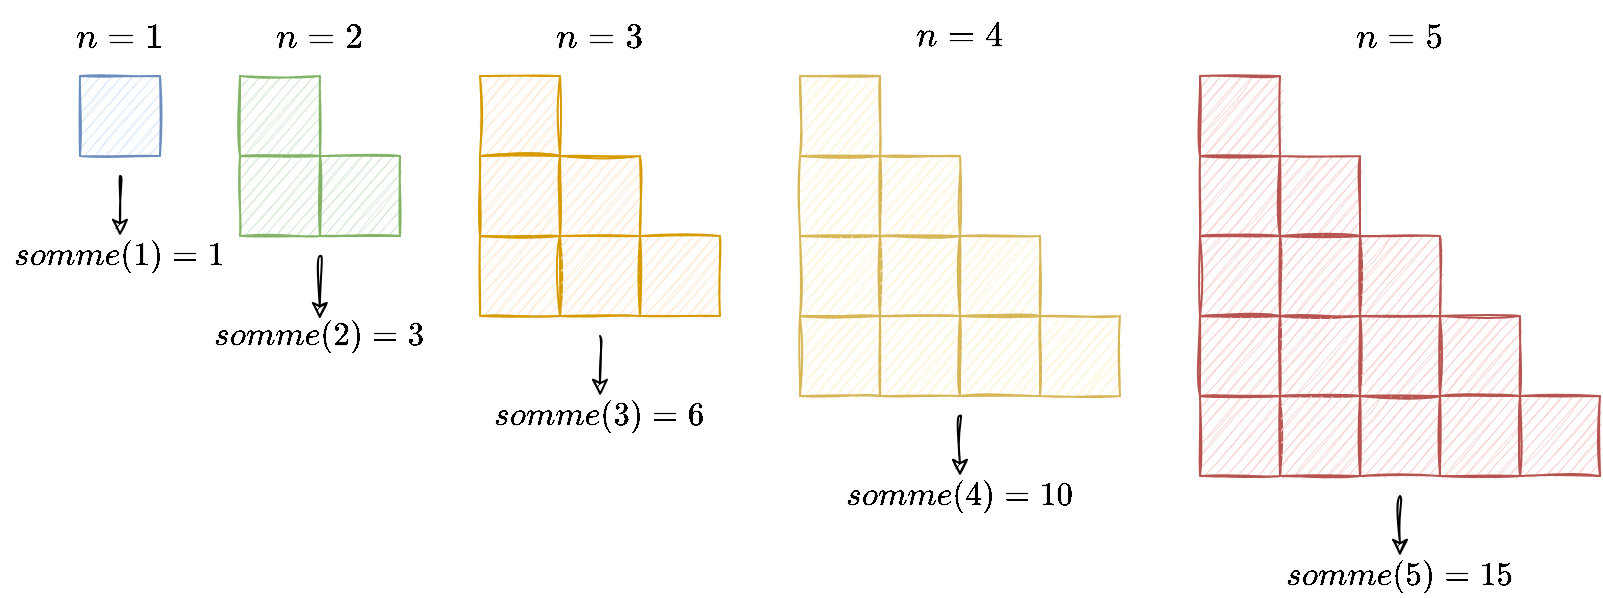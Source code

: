 <mxfile version="14.9.6" type="device"><diagram id="aFSZsfBW6dOIObbJQD5o" name="Page-1"><mxGraphModel dx="1102" dy="671" grid="1" gridSize="10" guides="1" tooltips="1" connect="1" arrows="1" fold="1" page="1" pageScale="1" pageWidth="1169" pageHeight="827" math="1" shadow="0"><root><mxCell id="0"/><mxCell id="1" parent="0"/><mxCell id="S5CcMxcyNgQK4e0ua1Ki-58" style="edgeStyle=orthogonalEdgeStyle;curved=1;rounded=0;orthogonalLoop=1;jettySize=auto;html=1;entryX=0.5;entryY=0;entryDx=0;entryDy=0;sketch=1;" parent="1" target="S5CcMxcyNgQK4e0ua1Ki-56" edge="1"><mxGeometry relative="1" as="geometry"><mxPoint x="60" y="330" as="sourcePoint"/></mxGeometry></mxCell><mxCell id="S5CcMxcyNgQK4e0ua1Ki-1" value="" style="whiteSpace=wrap;html=1;aspect=fixed;fillColor=#dae8fc;strokeColor=#6c8ebf;sketch=1;" parent="1" vertex="1"><mxGeometry x="40" y="280" width="40" height="40" as="geometry"/></mxCell><mxCell id="S5CcMxcyNgQK4e0ua1Ki-36" value="" style="group;sketch=1;" parent="1" vertex="1" connectable="0"><mxGeometry x="400" y="280" width="160" height="160" as="geometry"/></mxCell><mxCell id="S5CcMxcyNgQK4e0ua1Ki-20" value="" style="whiteSpace=wrap;html=1;aspect=fixed;fillColor=#fff2cc;strokeColor=#d6b656;sketch=1;" parent="S5CcMxcyNgQK4e0ua1Ki-36" vertex="1"><mxGeometry width="40" height="40" as="geometry"/></mxCell><mxCell id="S5CcMxcyNgQK4e0ua1Ki-21" value="" style="whiteSpace=wrap;html=1;aspect=fixed;fillColor=#fff2cc;strokeColor=#d6b656;sketch=1;" parent="S5CcMxcyNgQK4e0ua1Ki-36" vertex="1"><mxGeometry y="40" width="40" height="40" as="geometry"/></mxCell><mxCell id="S5CcMxcyNgQK4e0ua1Ki-22" value="" style="whiteSpace=wrap;html=1;aspect=fixed;fillColor=#fff2cc;strokeColor=#d6b656;sketch=1;" parent="S5CcMxcyNgQK4e0ua1Ki-36" vertex="1"><mxGeometry x="40" y="40" width="40" height="40" as="geometry"/></mxCell><mxCell id="S5CcMxcyNgQK4e0ua1Ki-23" value="" style="whiteSpace=wrap;html=1;aspect=fixed;fillColor=#fff2cc;strokeColor=#d6b656;sketch=1;" parent="S5CcMxcyNgQK4e0ua1Ki-36" vertex="1"><mxGeometry y="80" width="40" height="40" as="geometry"/></mxCell><mxCell id="S5CcMxcyNgQK4e0ua1Ki-24" value="" style="whiteSpace=wrap;html=1;aspect=fixed;fillColor=#fff2cc;strokeColor=#d6b656;sketch=1;" parent="S5CcMxcyNgQK4e0ua1Ki-36" vertex="1"><mxGeometry x="40" y="80" width="40" height="40" as="geometry"/></mxCell><mxCell id="S5CcMxcyNgQK4e0ua1Ki-25" value="" style="whiteSpace=wrap;html=1;aspect=fixed;fillColor=#fff2cc;strokeColor=#d6b656;sketch=1;" parent="S5CcMxcyNgQK4e0ua1Ki-36" vertex="1"><mxGeometry x="80" y="80" width="40" height="40" as="geometry"/></mxCell><mxCell id="S5CcMxcyNgQK4e0ua1Ki-26" value="" style="whiteSpace=wrap;html=1;aspect=fixed;fillColor=#fff2cc;strokeColor=#d6b656;sketch=1;" parent="S5CcMxcyNgQK4e0ua1Ki-36" vertex="1"><mxGeometry y="120" width="40" height="40" as="geometry"/></mxCell><mxCell id="S5CcMxcyNgQK4e0ua1Ki-27" value="" style="whiteSpace=wrap;html=1;aspect=fixed;fillColor=#fff2cc;strokeColor=#d6b656;sketch=1;" parent="S5CcMxcyNgQK4e0ua1Ki-36" vertex="1"><mxGeometry x="40" y="120" width="40" height="40" as="geometry"/></mxCell><mxCell id="S5CcMxcyNgQK4e0ua1Ki-28" value="" style="whiteSpace=wrap;html=1;aspect=fixed;fillColor=#fff2cc;strokeColor=#d6b656;sketch=1;" parent="S5CcMxcyNgQK4e0ua1Ki-36" vertex="1"><mxGeometry x="80" y="120" width="40" height="40" as="geometry"/></mxCell><mxCell id="S5CcMxcyNgQK4e0ua1Ki-29" value="" style="whiteSpace=wrap;html=1;aspect=fixed;fillColor=#fff2cc;strokeColor=#d6b656;sketch=1;" parent="S5CcMxcyNgQK4e0ua1Ki-36" vertex="1"><mxGeometry x="120" y="120" width="40" height="40" as="geometry"/></mxCell><mxCell id="S5CcMxcyNgQK4e0ua1Ki-37" value="" style="group;sketch=1;" parent="1" vertex="1" connectable="0"><mxGeometry x="240" y="280" width="120" height="120" as="geometry"/></mxCell><mxCell id="S5CcMxcyNgQK4e0ua1Ki-30" value="" style="whiteSpace=wrap;html=1;aspect=fixed;fillColor=#ffe6cc;strokeColor=#d79b00;sketch=1;" parent="S5CcMxcyNgQK4e0ua1Ki-37" vertex="1"><mxGeometry width="40" height="40" as="geometry"/></mxCell><mxCell id="S5CcMxcyNgQK4e0ua1Ki-31" value="" style="whiteSpace=wrap;html=1;aspect=fixed;fillColor=#ffe6cc;strokeColor=#d79b00;sketch=1;" parent="S5CcMxcyNgQK4e0ua1Ki-37" vertex="1"><mxGeometry y="40" width="40" height="40" as="geometry"/></mxCell><mxCell id="S5CcMxcyNgQK4e0ua1Ki-32" value="" style="whiteSpace=wrap;html=1;aspect=fixed;fillColor=#ffe6cc;strokeColor=#d79b00;sketch=1;" parent="S5CcMxcyNgQK4e0ua1Ki-37" vertex="1"><mxGeometry x="40" y="40" width="40" height="40" as="geometry"/></mxCell><mxCell id="S5CcMxcyNgQK4e0ua1Ki-33" value="" style="whiteSpace=wrap;html=1;aspect=fixed;fillColor=#ffe6cc;strokeColor=#d79b00;sketch=1;" parent="S5CcMxcyNgQK4e0ua1Ki-37" vertex="1"><mxGeometry y="80" width="40" height="40" as="geometry"/></mxCell><mxCell id="S5CcMxcyNgQK4e0ua1Ki-34" value="" style="whiteSpace=wrap;html=1;aspect=fixed;fillColor=#ffe6cc;strokeColor=#d79b00;sketch=1;" parent="S5CcMxcyNgQK4e0ua1Ki-37" vertex="1"><mxGeometry x="40" y="80" width="40" height="40" as="geometry"/></mxCell><mxCell id="S5CcMxcyNgQK4e0ua1Ki-35" value="" style="whiteSpace=wrap;html=1;aspect=fixed;fillColor=#ffe6cc;strokeColor=#d79b00;sketch=1;" parent="S5CcMxcyNgQK4e0ua1Ki-37" vertex="1"><mxGeometry x="80" y="80" width="40" height="40" as="geometry"/></mxCell><mxCell id="S5CcMxcyNgQK4e0ua1Ki-38" value="" style="group;sketch=1;" parent="1" vertex="1" connectable="0"><mxGeometry x="120" y="280" width="80" height="80" as="geometry"/></mxCell><mxCell id="S5CcMxcyNgQK4e0ua1Ki-2" value="" style="whiteSpace=wrap;html=1;aspect=fixed;fillColor=#d5e8d4;strokeColor=#82b366;sketch=1;" parent="S5CcMxcyNgQK4e0ua1Ki-38" vertex="1"><mxGeometry width="40" height="40" as="geometry"/></mxCell><mxCell id="S5CcMxcyNgQK4e0ua1Ki-3" value="" style="whiteSpace=wrap;html=1;aspect=fixed;fillColor=#d5e8d4;strokeColor=#82b366;sketch=1;" parent="S5CcMxcyNgQK4e0ua1Ki-38" vertex="1"><mxGeometry y="40" width="40" height="40" as="geometry"/></mxCell><mxCell id="S5CcMxcyNgQK4e0ua1Ki-4" value="" style="whiteSpace=wrap;html=1;aspect=fixed;fillColor=#d5e8d4;strokeColor=#82b366;sketch=1;" parent="S5CcMxcyNgQK4e0ua1Ki-38" vertex="1"><mxGeometry x="40" y="40" width="40" height="40" as="geometry"/></mxCell><mxCell id="S5CcMxcyNgQK4e0ua1Ki-39" value="" style="group;sketch=1;" parent="1" vertex="1" connectable="0"><mxGeometry x="600" y="280" width="200" height="200" as="geometry"/></mxCell><mxCell id="S5CcMxcyNgQK4e0ua1Ki-5" value="" style="whiteSpace=wrap;html=1;aspect=fixed;fillColor=#f8cecc;strokeColor=#b85450;sketch=1;" parent="S5CcMxcyNgQK4e0ua1Ki-39" vertex="1"><mxGeometry width="40" height="40" as="geometry"/></mxCell><mxCell id="S5CcMxcyNgQK4e0ua1Ki-6" value="" style="whiteSpace=wrap;html=1;aspect=fixed;fillColor=#f8cecc;strokeColor=#b85450;sketch=1;" parent="S5CcMxcyNgQK4e0ua1Ki-39" vertex="1"><mxGeometry y="40" width="40" height="40" as="geometry"/></mxCell><mxCell id="S5CcMxcyNgQK4e0ua1Ki-7" value="" style="whiteSpace=wrap;html=1;aspect=fixed;fillColor=#f8cecc;strokeColor=#b85450;sketch=1;" parent="S5CcMxcyNgQK4e0ua1Ki-39" vertex="1"><mxGeometry x="40" y="40" width="40" height="40" as="geometry"/></mxCell><mxCell id="S5CcMxcyNgQK4e0ua1Ki-8" value="" style="whiteSpace=wrap;html=1;aspect=fixed;fillColor=#f8cecc;strokeColor=#b85450;sketch=1;" parent="S5CcMxcyNgQK4e0ua1Ki-39" vertex="1"><mxGeometry y="80" width="40" height="40" as="geometry"/></mxCell><mxCell id="S5CcMxcyNgQK4e0ua1Ki-9" value="" style="whiteSpace=wrap;html=1;aspect=fixed;fillColor=#f8cecc;strokeColor=#b85450;sketch=1;" parent="S5CcMxcyNgQK4e0ua1Ki-39" vertex="1"><mxGeometry x="40" y="80" width="40" height="40" as="geometry"/></mxCell><mxCell id="S5CcMxcyNgQK4e0ua1Ki-10" value="" style="whiteSpace=wrap;html=1;aspect=fixed;fillColor=#f8cecc;strokeColor=#b85450;sketch=1;" parent="S5CcMxcyNgQK4e0ua1Ki-39" vertex="1"><mxGeometry x="80" y="80" width="40" height="40" as="geometry"/></mxCell><mxCell id="S5CcMxcyNgQK4e0ua1Ki-11" value="" style="whiteSpace=wrap;html=1;aspect=fixed;fillColor=#f8cecc;strokeColor=#b85450;sketch=1;" parent="S5CcMxcyNgQK4e0ua1Ki-39" vertex="1"><mxGeometry y="120" width="40" height="40" as="geometry"/></mxCell><mxCell id="S5CcMxcyNgQK4e0ua1Ki-12" value="" style="whiteSpace=wrap;html=1;aspect=fixed;fillColor=#f8cecc;strokeColor=#b85450;sketch=1;" parent="S5CcMxcyNgQK4e0ua1Ki-39" vertex="1"><mxGeometry x="40" y="120" width="40" height="40" as="geometry"/></mxCell><mxCell id="S5CcMxcyNgQK4e0ua1Ki-13" value="" style="whiteSpace=wrap;html=1;aspect=fixed;fillColor=#f8cecc;strokeColor=#b85450;sketch=1;" parent="S5CcMxcyNgQK4e0ua1Ki-39" vertex="1"><mxGeometry x="80" y="120" width="40" height="40" as="geometry"/></mxCell><mxCell id="S5CcMxcyNgQK4e0ua1Ki-14" value="" style="whiteSpace=wrap;html=1;aspect=fixed;fillColor=#f8cecc;strokeColor=#b85450;sketch=1;" parent="S5CcMxcyNgQK4e0ua1Ki-39" vertex="1"><mxGeometry y="160" width="40" height="40" as="geometry"/></mxCell><mxCell id="S5CcMxcyNgQK4e0ua1Ki-15" value="" style="whiteSpace=wrap;html=1;aspect=fixed;fillColor=#f8cecc;strokeColor=#b85450;sketch=1;" parent="S5CcMxcyNgQK4e0ua1Ki-39" vertex="1"><mxGeometry x="40" y="160" width="40" height="40" as="geometry"/></mxCell><mxCell id="S5CcMxcyNgQK4e0ua1Ki-16" value="" style="whiteSpace=wrap;html=1;aspect=fixed;fillColor=#f8cecc;strokeColor=#b85450;sketch=1;" parent="S5CcMxcyNgQK4e0ua1Ki-39" vertex="1"><mxGeometry x="80" y="160" width="40" height="40" as="geometry"/></mxCell><mxCell id="S5CcMxcyNgQK4e0ua1Ki-17" value="" style="whiteSpace=wrap;html=1;aspect=fixed;fillColor=#f8cecc;strokeColor=#b85450;sketch=1;" parent="S5CcMxcyNgQK4e0ua1Ki-39" vertex="1"><mxGeometry x="120" y="120" width="40" height="40" as="geometry"/></mxCell><mxCell id="S5CcMxcyNgQK4e0ua1Ki-18" value="" style="whiteSpace=wrap;html=1;aspect=fixed;fillColor=#f8cecc;strokeColor=#b85450;sketch=1;" parent="S5CcMxcyNgQK4e0ua1Ki-39" vertex="1"><mxGeometry x="120" y="160" width="40" height="40" as="geometry"/></mxCell><mxCell id="S5CcMxcyNgQK4e0ua1Ki-19" value="" style="whiteSpace=wrap;html=1;aspect=fixed;fillColor=#f8cecc;strokeColor=#b85450;sketch=1;" parent="S5CcMxcyNgQK4e0ua1Ki-39" vertex="1"><mxGeometry x="160" y="160" width="40" height="40" as="geometry"/></mxCell><mxCell id="S5CcMxcyNgQK4e0ua1Ki-40" value="$$n = 1$$" style="text;html=1;strokeColor=none;fillColor=none;align=center;verticalAlign=middle;whiteSpace=wrap;fontSize=15;sketch=1;" parent="1" vertex="1"><mxGeometry x="40" y="250" width="40" height="20" as="geometry"/></mxCell><mxCell id="S5CcMxcyNgQK4e0ua1Ki-41" value="$$n = 2$$" style="text;html=1;strokeColor=none;fillColor=none;align=center;verticalAlign=middle;whiteSpace=wrap;fontSize=15;sketch=1;" parent="1" vertex="1"><mxGeometry x="140" y="250" width="40" height="20" as="geometry"/></mxCell><mxCell id="S5CcMxcyNgQK4e0ua1Ki-42" value="$$n = 3$$" style="text;html=1;strokeColor=none;fillColor=none;align=center;verticalAlign=middle;whiteSpace=wrap;fontSize=15;sketch=1;" parent="1" vertex="1"><mxGeometry x="280" y="250" width="40" height="20" as="geometry"/></mxCell><mxCell id="S5CcMxcyNgQK4e0ua1Ki-43" value="$$n = 4$$" style="text;html=1;strokeColor=none;fillColor=none;align=center;verticalAlign=middle;whiteSpace=wrap;fontSize=15;sketch=1;" parent="1" vertex="1"><mxGeometry x="460" y="250" width="40" height="20" as="geometry"/></mxCell><mxCell id="S5CcMxcyNgQK4e0ua1Ki-44" value="$$n = 5$$" style="text;html=1;strokeColor=none;fillColor=none;align=center;verticalAlign=middle;whiteSpace=wrap;fontSize=15;sketch=1;" parent="1" vertex="1"><mxGeometry x="680" y="250" width="40" height="20" as="geometry"/></mxCell><mxCell id="S5CcMxcyNgQK4e0ua1Ki-45" value="$$somme(5)=15$$" style="text;html=1;strokeColor=none;fillColor=none;align=center;verticalAlign=middle;whiteSpace=wrap;labelBorderColor=none;fontSize=14;sketch=1;" parent="1" vertex="1"><mxGeometry x="640" y="520" width="120" height="20" as="geometry"/></mxCell><mxCell id="S5CcMxcyNgQK4e0ua1Ki-49" value="$$somme(4)=10$$" style="text;html=1;strokeColor=none;fillColor=none;align=center;verticalAlign=middle;whiteSpace=wrap;labelBorderColor=none;fontSize=14;sketch=1;" parent="1" vertex="1"><mxGeometry x="420" y="480" width="120" height="20" as="geometry"/></mxCell><mxCell id="S5CcMxcyNgQK4e0ua1Ki-51" style="edgeStyle=orthogonalEdgeStyle;curved=1;rounded=0;orthogonalLoop=1;jettySize=auto;html=1;entryX=0.5;entryY=0;entryDx=0;entryDy=0;sketch=1;" parent="1" target="S5CcMxcyNgQK4e0ua1Ki-45" edge="1"><mxGeometry relative="1" as="geometry"><mxPoint x="700" y="490" as="sourcePoint"/></mxGeometry></mxCell><mxCell id="S5CcMxcyNgQK4e0ua1Ki-52" value="$$somme(3)=6$$" style="text;html=1;strokeColor=none;fillColor=none;align=center;verticalAlign=middle;whiteSpace=wrap;labelBorderColor=none;fontSize=14;sketch=1;" parent="1" vertex="1"><mxGeometry x="240" y="440" width="120" height="20" as="geometry"/></mxCell><mxCell id="S5CcMxcyNgQK4e0ua1Ki-53" style="edgeStyle=orthogonalEdgeStyle;curved=1;rounded=0;orthogonalLoop=1;jettySize=auto;html=1;entryX=0.5;entryY=0;entryDx=0;entryDy=0;sketch=1;" parent="1" target="S5CcMxcyNgQK4e0ua1Ki-52" edge="1"><mxGeometry relative="1" as="geometry"><mxPoint x="300" y="410" as="sourcePoint"/></mxGeometry></mxCell><mxCell id="S5CcMxcyNgQK4e0ua1Ki-54" value="$$somme(2)=3$$" style="text;html=1;strokeColor=none;fillColor=none;align=center;verticalAlign=middle;whiteSpace=wrap;labelBorderColor=none;fontSize=14;sketch=1;" parent="1" vertex="1"><mxGeometry x="100" y="400" width="120" height="20" as="geometry"/></mxCell><mxCell id="S5CcMxcyNgQK4e0ua1Ki-55" style="edgeStyle=orthogonalEdgeStyle;curved=1;rounded=0;orthogonalLoop=1;jettySize=auto;html=1;entryX=0.499;entryY=0.08;entryDx=0;entryDy=0;entryPerimeter=0;sketch=1;" parent="1" target="S5CcMxcyNgQK4e0ua1Ki-54" edge="1"><mxGeometry relative="1" as="geometry"><mxPoint x="160" y="370" as="sourcePoint"/></mxGeometry></mxCell><mxCell id="S5CcMxcyNgQK4e0ua1Ki-56" value="$$somme(1)=1$$" style="text;html=1;strokeColor=none;fillColor=none;align=center;verticalAlign=middle;whiteSpace=wrap;labelBorderColor=none;fontSize=14;sketch=1;" parent="1" vertex="1"><mxGeometry y="360" width="120" height="20" as="geometry"/></mxCell><mxCell id="r8g9Qddmx0WHMq-KAazG-2" style="edgeStyle=orthogonalEdgeStyle;curved=1;rounded=0;orthogonalLoop=1;jettySize=auto;html=1;entryX=0.5;entryY=0;entryDx=0;entryDy=0;fontSize=14;sketch=1;" parent="1" target="S5CcMxcyNgQK4e0ua1Ki-49" edge="1"><mxGeometry relative="1" as="geometry"><mxPoint x="480" y="450" as="sourcePoint"/></mxGeometry></mxCell></root></mxGraphModel></diagram></mxfile>